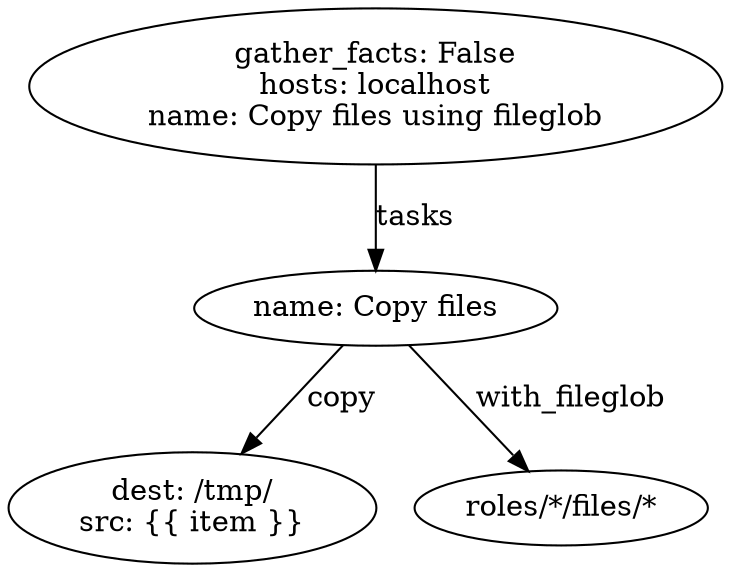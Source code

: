 digraph graphname {
2097 [label="dest: /tmp/\nsrc: {{ item }}\n"];
2098 [label="roles/*/files/*"];
2096 [label="name: Copy files\n"];
2096 -> 2097 [label="copy"];
2096 -> 2098 [label="with_fileglob"];
2095 [label="gather_facts: False\nhosts: localhost\nname: Copy files using fileglob\n"];
2095 -> 2096 [label="tasks"];
}
